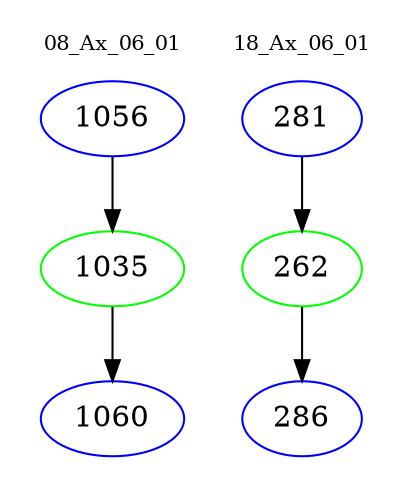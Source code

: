 digraph{
subgraph cluster_0 {
color = white
label = "08_Ax_06_01";
fontsize=10;
T0_1056 [label="1056", color="blue"]
T0_1056 -> T0_1035 [color="black"]
T0_1035 [label="1035", color="green"]
T0_1035 -> T0_1060 [color="black"]
T0_1060 [label="1060", color="blue"]
}
subgraph cluster_1 {
color = white
label = "18_Ax_06_01";
fontsize=10;
T1_281 [label="281", color="blue"]
T1_281 -> T1_262 [color="black"]
T1_262 [label="262", color="green"]
T1_262 -> T1_286 [color="black"]
T1_286 [label="286", color="blue"]
}
}
